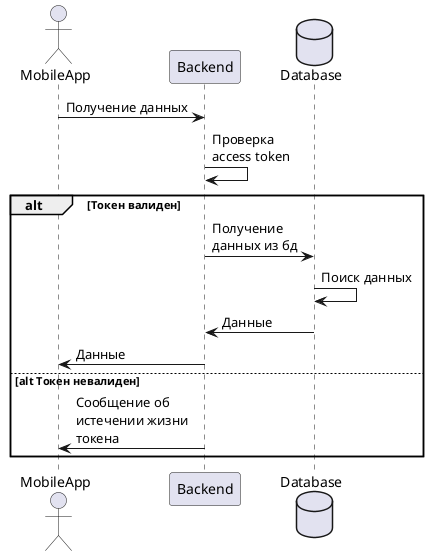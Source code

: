 @startuml
actor MobileApp as mobile
participant Backend as backend
database Database as db
mobile->backend: Получение данных
backend->backend: Проверка\naccess token
alt Токен валиден
backend->db: Получение\nданных из бд
db->db: Поиск данных
db->backend: Данные
backend->mobile: Данные
else alt Токен невалиден
backend->mobile: Сообщение об\nистечении жизни\nтокена
end alt
@enduml